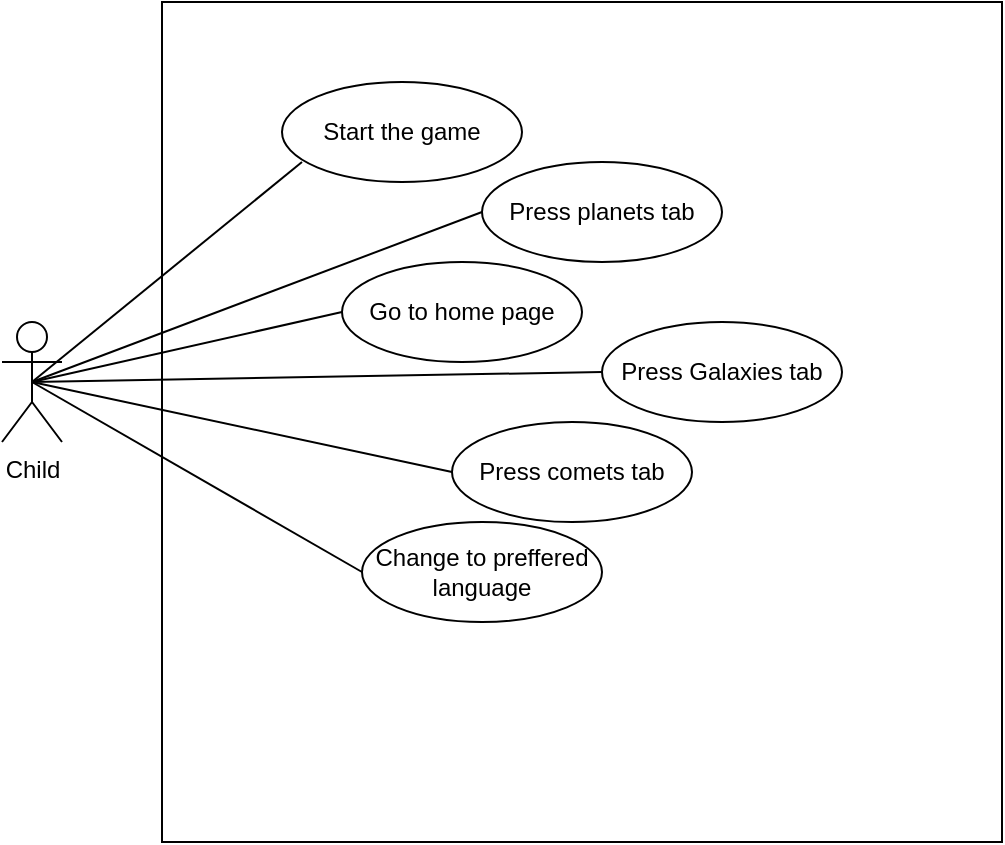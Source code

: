 <mxfile version="21.2.8" type="device">
  <diagram id="wFE0QG_FPsp0jaGvCLVb" name="Page-1">
    <mxGraphModel dx="1416" dy="818" grid="1" gridSize="10" guides="1" tooltips="1" connect="1" arrows="1" fold="1" page="1" pageScale="1" pageWidth="850" pageHeight="1100" math="0" shadow="0">
      <root>
        <mxCell id="0" />
        <mxCell id="1" parent="0" />
        <mxCell id="jA6zcekVkQ6UGs0DCLRE-1" value="Child" style="shape=umlActor;verticalLabelPosition=bottom;verticalAlign=top;html=1;outlineConnect=0;" vertex="1" parent="1">
          <mxGeometry x="200" y="330" width="30" height="60" as="geometry" />
        </mxCell>
        <mxCell id="jA6zcekVkQ6UGs0DCLRE-4" value="" style="whiteSpace=wrap;html=1;aspect=fixed;" vertex="1" parent="1">
          <mxGeometry x="280" y="170" width="420" height="420" as="geometry" />
        </mxCell>
        <mxCell id="jA6zcekVkQ6UGs0DCLRE-6" value="" style="endArrow=none;html=1;rounded=0;exitX=0.5;exitY=0.5;exitDx=0;exitDy=0;exitPerimeter=0;entryX=0;entryY=0.5;entryDx=0;entryDy=0;" edge="1" parent="1" source="jA6zcekVkQ6UGs0DCLRE-1">
          <mxGeometry width="50" height="50" relative="1" as="geometry">
            <mxPoint x="400" y="450" as="sourcePoint" />
            <mxPoint x="350" y="250" as="targetPoint" />
          </mxGeometry>
        </mxCell>
        <mxCell id="jA6zcekVkQ6UGs0DCLRE-8" value="Start the game" style="ellipse;whiteSpace=wrap;html=1;" vertex="1" parent="1">
          <mxGeometry x="340" y="210" width="120" height="50" as="geometry" />
        </mxCell>
        <mxCell id="jA6zcekVkQ6UGs0DCLRE-9" value="Press planets tab" style="ellipse;whiteSpace=wrap;html=1;" vertex="1" parent="1">
          <mxGeometry x="440" y="250" width="120" height="50" as="geometry" />
        </mxCell>
        <mxCell id="jA6zcekVkQ6UGs0DCLRE-10" value="" style="endArrow=none;html=1;rounded=0;exitX=0.5;exitY=0.5;exitDx=0;exitDy=0;exitPerimeter=0;entryX=0;entryY=0.5;entryDx=0;entryDy=0;" edge="1" parent="1" source="jA6zcekVkQ6UGs0DCLRE-1" target="jA6zcekVkQ6UGs0DCLRE-9">
          <mxGeometry width="50" height="50" relative="1" as="geometry">
            <mxPoint x="225" y="370" as="sourcePoint" />
            <mxPoint x="360" y="260" as="targetPoint" />
          </mxGeometry>
        </mxCell>
        <mxCell id="jA6zcekVkQ6UGs0DCLRE-11" value="Go to home page" style="ellipse;whiteSpace=wrap;html=1;" vertex="1" parent="1">
          <mxGeometry x="370" y="300" width="120" height="50" as="geometry" />
        </mxCell>
        <mxCell id="jA6zcekVkQ6UGs0DCLRE-12" value="" style="endArrow=none;html=1;rounded=0;entryX=0;entryY=0.5;entryDx=0;entryDy=0;exitX=0.5;exitY=0.5;exitDx=0;exitDy=0;exitPerimeter=0;" edge="1" parent="1" source="jA6zcekVkQ6UGs0DCLRE-1" target="jA6zcekVkQ6UGs0DCLRE-11">
          <mxGeometry width="50" height="50" relative="1" as="geometry">
            <mxPoint x="220" y="360" as="sourcePoint" />
            <mxPoint x="450" y="285" as="targetPoint" />
          </mxGeometry>
        </mxCell>
        <mxCell id="jA6zcekVkQ6UGs0DCLRE-13" value="Press Galaxies tab" style="ellipse;whiteSpace=wrap;html=1;" vertex="1" parent="1">
          <mxGeometry x="500" y="330" width="120" height="50" as="geometry" />
        </mxCell>
        <mxCell id="jA6zcekVkQ6UGs0DCLRE-14" value="" style="endArrow=none;html=1;rounded=0;entryX=0;entryY=0.5;entryDx=0;entryDy=0;exitX=0.5;exitY=0.5;exitDx=0;exitDy=0;exitPerimeter=0;" edge="1" parent="1" source="jA6zcekVkQ6UGs0DCLRE-1" target="jA6zcekVkQ6UGs0DCLRE-13">
          <mxGeometry width="50" height="50" relative="1" as="geometry">
            <mxPoint x="225" y="370" as="sourcePoint" />
            <mxPoint x="380" y="335" as="targetPoint" />
          </mxGeometry>
        </mxCell>
        <mxCell id="jA6zcekVkQ6UGs0DCLRE-15" value="Press comets tab" style="ellipse;whiteSpace=wrap;html=1;" vertex="1" parent="1">
          <mxGeometry x="425" y="380" width="120" height="50" as="geometry" />
        </mxCell>
        <mxCell id="jA6zcekVkQ6UGs0DCLRE-16" value="" style="endArrow=none;html=1;rounded=0;entryX=0;entryY=0.5;entryDx=0;entryDy=0;exitX=0.5;exitY=0.5;exitDx=0;exitDy=0;exitPerimeter=0;" edge="1" parent="1" source="jA6zcekVkQ6UGs0DCLRE-1" target="jA6zcekVkQ6UGs0DCLRE-15">
          <mxGeometry width="50" height="50" relative="1" as="geometry">
            <mxPoint x="225" y="370" as="sourcePoint" />
            <mxPoint x="510" y="365" as="targetPoint" />
          </mxGeometry>
        </mxCell>
        <mxCell id="jA6zcekVkQ6UGs0DCLRE-17" value="Change to preffered language" style="ellipse;whiteSpace=wrap;html=1;" vertex="1" parent="1">
          <mxGeometry x="380" y="430" width="120" height="50" as="geometry" />
        </mxCell>
        <mxCell id="jA6zcekVkQ6UGs0DCLRE-18" value="" style="endArrow=none;html=1;rounded=0;entryX=0;entryY=0.5;entryDx=0;entryDy=0;exitX=0.5;exitY=0.5;exitDx=0;exitDy=0;exitPerimeter=0;" edge="1" parent="1" source="jA6zcekVkQ6UGs0DCLRE-1" target="jA6zcekVkQ6UGs0DCLRE-17">
          <mxGeometry width="50" height="50" relative="1" as="geometry">
            <mxPoint x="225" y="370" as="sourcePoint" />
            <mxPoint x="435" y="415" as="targetPoint" />
          </mxGeometry>
        </mxCell>
      </root>
    </mxGraphModel>
  </diagram>
</mxfile>
